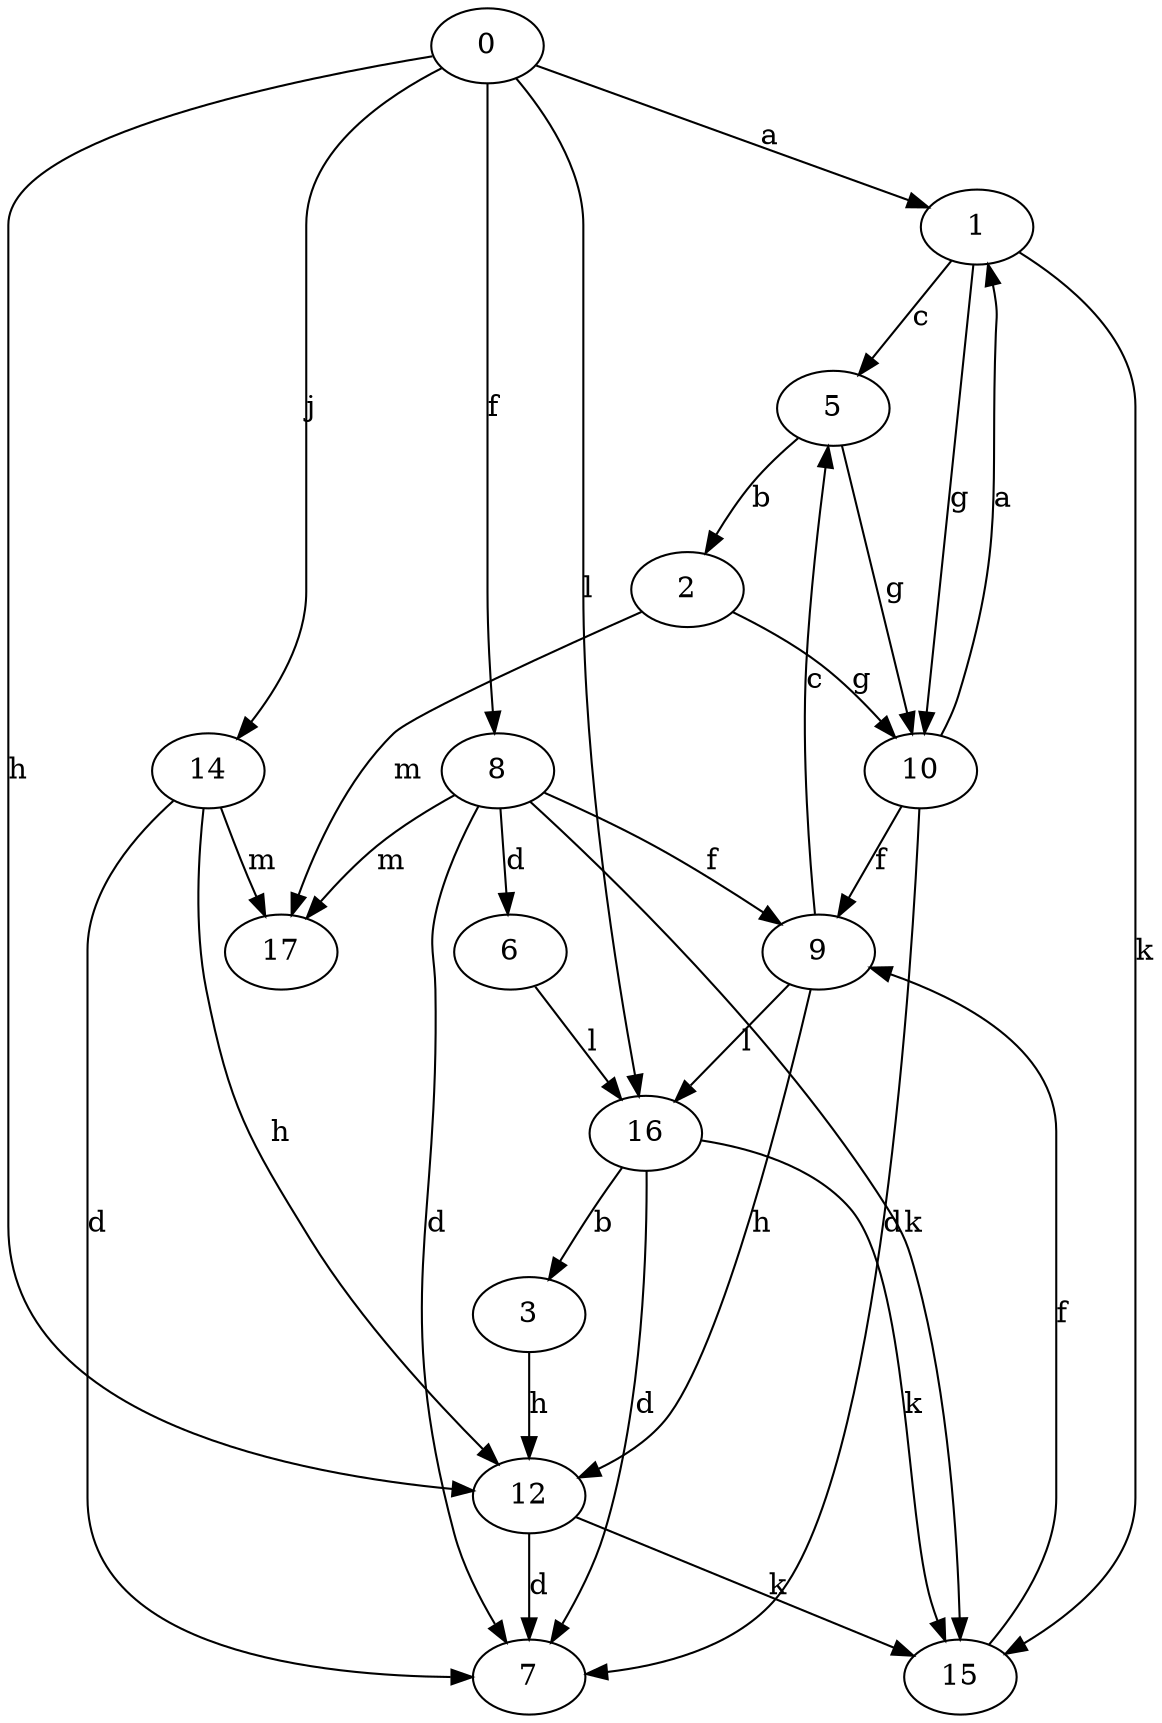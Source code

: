 strict digraph  {
0;
1;
2;
3;
5;
6;
7;
8;
9;
10;
12;
14;
15;
16;
17;
0 -> 1  [label=a];
0 -> 8  [label=f];
0 -> 12  [label=h];
0 -> 14  [label=j];
0 -> 16  [label=l];
1 -> 5  [label=c];
1 -> 10  [label=g];
1 -> 15  [label=k];
2 -> 10  [label=g];
2 -> 17  [label=m];
3 -> 12  [label=h];
5 -> 2  [label=b];
5 -> 10  [label=g];
6 -> 16  [label=l];
8 -> 6  [label=d];
8 -> 7  [label=d];
8 -> 9  [label=f];
8 -> 15  [label=k];
8 -> 17  [label=m];
9 -> 5  [label=c];
9 -> 12  [label=h];
9 -> 16  [label=l];
10 -> 1  [label=a];
10 -> 7  [label=d];
10 -> 9  [label=f];
12 -> 7  [label=d];
12 -> 15  [label=k];
14 -> 7  [label=d];
14 -> 12  [label=h];
14 -> 17  [label=m];
15 -> 9  [label=f];
16 -> 3  [label=b];
16 -> 7  [label=d];
16 -> 15  [label=k];
}
